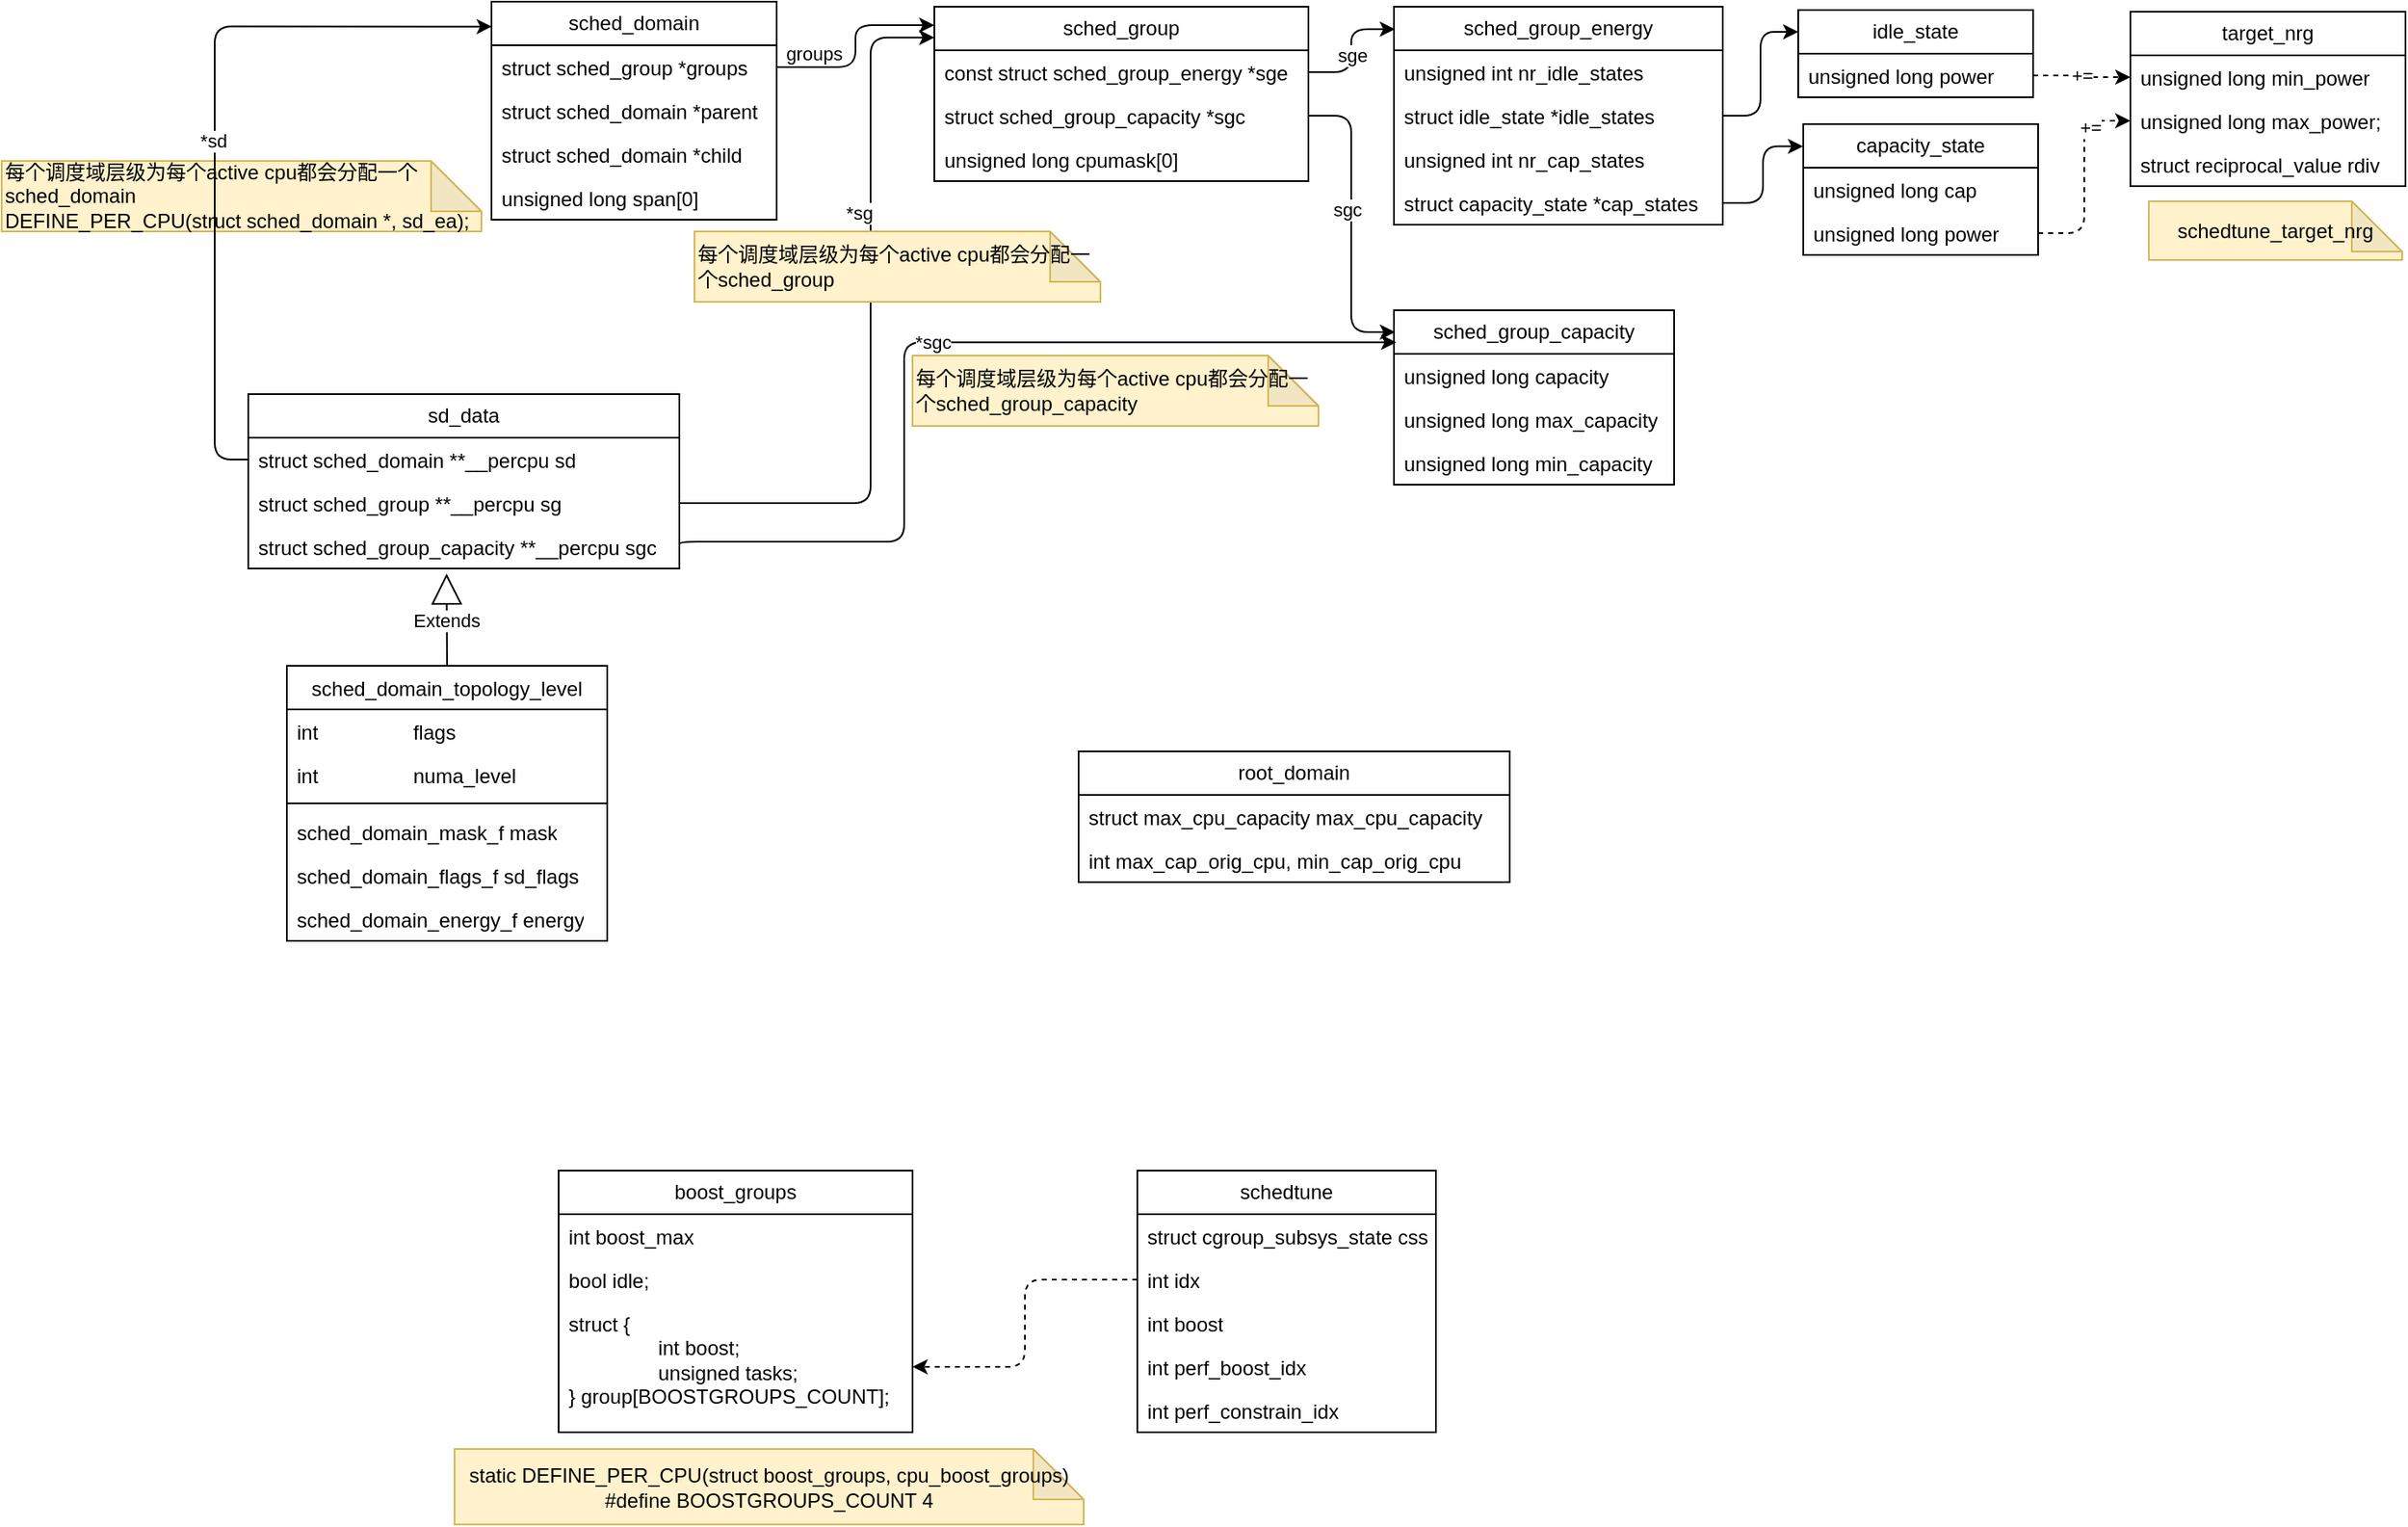 <mxfile version="24.2.1" type="github">
  <diagram name="第 1 页" id="01agbYeh8jdvlxJhbr0P">
    <mxGraphModel dx="1918" dy="1105" grid="0" gridSize="10" guides="0" tooltips="1" connect="1" arrows="1" fold="1" page="0" pageScale="1" pageWidth="827" pageHeight="1169" math="0" shadow="0">
      <root>
        <mxCell id="0" />
        <mxCell id="1" parent="0" />
        <mxCell id="DIjDcMSTwJ1lfGA5DYHn-1" value="target_nrg" style="swimlane;fontStyle=0;childLayout=stackLayout;horizontal=1;startSize=26;fillColor=none;horizontalStack=0;resizeParent=1;resizeParentMax=0;resizeLast=0;collapsible=1;marginBottom=0;whiteSpace=wrap;html=1;" parent="1" vertex="1">
          <mxGeometry x="1111" y="-103" width="164" height="104" as="geometry" />
        </mxCell>
        <mxCell id="DIjDcMSTwJ1lfGA5DYHn-2" value="unsigned long min_power" style="text;strokeColor=none;fillColor=none;align=left;verticalAlign=top;spacingLeft=4;spacingRight=4;overflow=hidden;rotatable=0;points=[[0,0.5],[1,0.5]];portConstraint=eastwest;whiteSpace=wrap;html=1;" parent="DIjDcMSTwJ1lfGA5DYHn-1" vertex="1">
          <mxGeometry y="26" width="164" height="26" as="geometry" />
        </mxCell>
        <mxCell id="DIjDcMSTwJ1lfGA5DYHn-3" value="unsigned long max_power;" style="text;strokeColor=none;fillColor=none;align=left;verticalAlign=top;spacingLeft=4;spacingRight=4;overflow=hidden;rotatable=0;points=[[0,0.5],[1,0.5]];portConstraint=eastwest;whiteSpace=wrap;html=1;" parent="DIjDcMSTwJ1lfGA5DYHn-1" vertex="1">
          <mxGeometry y="52" width="164" height="26" as="geometry" />
        </mxCell>
        <mxCell id="DIjDcMSTwJ1lfGA5DYHn-4" value="struct reciprocal_value rdiv" style="text;strokeColor=none;fillColor=none;align=left;verticalAlign=top;spacingLeft=4;spacingRight=4;overflow=hidden;rotatable=0;points=[[0,0.5],[1,0.5]];portConstraint=eastwest;whiteSpace=wrap;html=1;" parent="DIjDcMSTwJ1lfGA5DYHn-1" vertex="1">
          <mxGeometry y="78" width="164" height="26" as="geometry" />
        </mxCell>
        <mxCell id="DIjDcMSTwJ1lfGA5DYHn-5" value="sched_domain" style="swimlane;fontStyle=0;childLayout=stackLayout;horizontal=1;startSize=26;fillColor=none;horizontalStack=0;resizeParent=1;resizeParentMax=0;resizeLast=0;collapsible=1;marginBottom=0;whiteSpace=wrap;html=1;" parent="1" vertex="1">
          <mxGeometry x="134" y="-109" width="170" height="130" as="geometry" />
        </mxCell>
        <mxCell id="DIjDcMSTwJ1lfGA5DYHn-6" value="struct sched_group *groups" style="text;strokeColor=none;fillColor=none;align=left;verticalAlign=top;spacingLeft=4;spacingRight=4;overflow=hidden;rotatable=0;points=[[0,0.5],[1,0.5]];portConstraint=eastwest;whiteSpace=wrap;html=1;" parent="DIjDcMSTwJ1lfGA5DYHn-5" vertex="1">
          <mxGeometry y="26" width="170" height="26" as="geometry" />
        </mxCell>
        <mxCell id="DIjDcMSTwJ1lfGA5DYHn-7" value="struct sched_domain *parent" style="text;strokeColor=none;fillColor=none;align=left;verticalAlign=top;spacingLeft=4;spacingRight=4;overflow=hidden;rotatable=0;points=[[0,0.5],[1,0.5]];portConstraint=eastwest;whiteSpace=wrap;html=1;" parent="DIjDcMSTwJ1lfGA5DYHn-5" vertex="1">
          <mxGeometry y="52" width="170" height="26" as="geometry" />
        </mxCell>
        <mxCell id="VDW7BR7wvnO6Wit2rarF-36" value="struct sched_domain *child" style="text;strokeColor=none;fillColor=none;align=left;verticalAlign=top;spacingLeft=4;spacingRight=4;overflow=hidden;rotatable=0;points=[[0,0.5],[1,0.5]];portConstraint=eastwest;whiteSpace=wrap;html=1;" parent="DIjDcMSTwJ1lfGA5DYHn-5" vertex="1">
          <mxGeometry y="78" width="170" height="26" as="geometry" />
        </mxCell>
        <mxCell id="DIjDcMSTwJ1lfGA5DYHn-8" value="unsigned long span[0]" style="text;strokeColor=none;fillColor=none;align=left;verticalAlign=top;spacingLeft=4;spacingRight=4;overflow=hidden;rotatable=0;points=[[0,0.5],[1,0.5]];portConstraint=eastwest;whiteSpace=wrap;html=1;" parent="DIjDcMSTwJ1lfGA5DYHn-5" vertex="1">
          <mxGeometry y="104" width="170" height="26" as="geometry" />
        </mxCell>
        <mxCell id="DIjDcMSTwJ1lfGA5DYHn-9" value="sched_group" style="swimlane;fontStyle=0;childLayout=stackLayout;horizontal=1;startSize=26;fillColor=none;horizontalStack=0;resizeParent=1;resizeParentMax=0;resizeLast=0;collapsible=1;marginBottom=0;whiteSpace=wrap;html=1;" parent="1" vertex="1">
          <mxGeometry x="398" y="-106" width="223" height="104" as="geometry" />
        </mxCell>
        <mxCell id="DIjDcMSTwJ1lfGA5DYHn-10" value="const struct sched_group_energy *sge" style="text;strokeColor=none;fillColor=none;align=left;verticalAlign=top;spacingLeft=4;spacingRight=4;overflow=hidden;rotatable=0;points=[[0,0.5],[1,0.5]];portConstraint=eastwest;whiteSpace=wrap;html=1;" parent="DIjDcMSTwJ1lfGA5DYHn-9" vertex="1">
          <mxGeometry y="26" width="223" height="26" as="geometry" />
        </mxCell>
        <mxCell id="DIjDcMSTwJ1lfGA5DYHn-11" value="struct sched_group_capacity *sgc" style="text;strokeColor=none;fillColor=none;align=left;verticalAlign=top;spacingLeft=4;spacingRight=4;overflow=hidden;rotatable=0;points=[[0,0.5],[1,0.5]];portConstraint=eastwest;whiteSpace=wrap;html=1;" parent="DIjDcMSTwJ1lfGA5DYHn-9" vertex="1">
          <mxGeometry y="52" width="223" height="26" as="geometry" />
        </mxCell>
        <mxCell id="DIjDcMSTwJ1lfGA5DYHn-12" value="unsigned long cpumask[0]" style="text;strokeColor=none;fillColor=none;align=left;verticalAlign=top;spacingLeft=4;spacingRight=4;overflow=hidden;rotatable=0;points=[[0,0.5],[1,0.5]];portConstraint=eastwest;whiteSpace=wrap;html=1;" parent="DIjDcMSTwJ1lfGA5DYHn-9" vertex="1">
          <mxGeometry y="78" width="223" height="26" as="geometry" />
        </mxCell>
        <mxCell id="DIjDcMSTwJ1lfGA5DYHn-13" style="edgeStyle=orthogonalEdgeStyle;rounded=1;orthogonalLoop=1;jettySize=auto;html=1;entryX=0;entryY=0.106;entryDx=0;entryDy=0;entryPerimeter=0;curved=0;" parent="1" source="DIjDcMSTwJ1lfGA5DYHn-6" target="DIjDcMSTwJ1lfGA5DYHn-9" edge="1">
          <mxGeometry relative="1" as="geometry">
            <mxPoint x="380" y="-22" as="targetPoint" />
          </mxGeometry>
        </mxCell>
        <mxCell id="DIjDcMSTwJ1lfGA5DYHn-14" value="groups" style="edgeLabel;html=1;align=center;verticalAlign=middle;resizable=0;points=[];" parent="DIjDcMSTwJ1lfGA5DYHn-13" vertex="1" connectable="0">
          <mxGeometry x="-0.268" y="2" relative="1" as="geometry">
            <mxPoint x="-22" y="-6" as="offset" />
          </mxGeometry>
        </mxCell>
        <mxCell id="DIjDcMSTwJ1lfGA5DYHn-15" value="boost_groups" style="swimlane;fontStyle=0;childLayout=stackLayout;horizontal=1;startSize=26;fillColor=none;horizontalStack=0;resizeParent=1;resizeParentMax=0;resizeLast=0;collapsible=1;marginBottom=0;whiteSpace=wrap;html=1;" parent="1" vertex="1">
          <mxGeometry x="174" y="588" width="211" height="156" as="geometry" />
        </mxCell>
        <mxCell id="DIjDcMSTwJ1lfGA5DYHn-16" value="int boost_max" style="text;strokeColor=none;fillColor=none;align=left;verticalAlign=top;spacingLeft=4;spacingRight=4;overflow=hidden;rotatable=0;points=[[0,0.5],[1,0.5]];portConstraint=eastwest;whiteSpace=wrap;html=1;" parent="DIjDcMSTwJ1lfGA5DYHn-15" vertex="1">
          <mxGeometry y="26" width="211" height="26" as="geometry" />
        </mxCell>
        <mxCell id="DIjDcMSTwJ1lfGA5DYHn-17" value="bool idle;" style="text;strokeColor=none;fillColor=none;align=left;verticalAlign=top;spacingLeft=4;spacingRight=4;overflow=hidden;rotatable=0;points=[[0,0.5],[1,0.5]];portConstraint=eastwest;whiteSpace=wrap;html=1;" parent="DIjDcMSTwJ1lfGA5DYHn-15" vertex="1">
          <mxGeometry y="52" width="211" height="26" as="geometry" />
        </mxCell>
        <mxCell id="DIjDcMSTwJ1lfGA5DYHn-18" value="&lt;div&gt;struct {&lt;/div&gt;&lt;div&gt;&lt;span style=&quot;background-color: initial;&quot;&gt;&amp;nbsp; &amp;nbsp; &amp;nbsp; &amp;nbsp; &amp;nbsp; &amp;nbsp; &amp;nbsp; &amp;nbsp; int boost;&lt;/span&gt;&lt;br&gt;&lt;/div&gt;&lt;div&gt;&lt;span style=&quot;background-color: initial;&quot;&gt;&amp;nbsp; &amp;nbsp; &amp;nbsp; &amp;nbsp; &amp;nbsp; &amp;nbsp; &amp;nbsp; &amp;nbsp; unsigned tasks;&lt;/span&gt;&lt;/div&gt;&lt;div&gt;&lt;span style=&quot;background-color: initial;&quot;&gt;} group[BOOSTGROUPS_COUNT];&lt;/span&gt;&lt;/div&gt;" style="text;strokeColor=none;fillColor=none;align=left;verticalAlign=top;spacingLeft=4;spacingRight=4;overflow=hidden;rotatable=0;points=[[0,0.5],[1,0.5]];portConstraint=eastwest;whiteSpace=wrap;html=1;" parent="DIjDcMSTwJ1lfGA5DYHn-15" vertex="1">
          <mxGeometry y="78" width="211" height="78" as="geometry" />
        </mxCell>
        <mxCell id="DIjDcMSTwJ1lfGA5DYHn-24" value="schedtune" style="swimlane;fontStyle=0;childLayout=stackLayout;horizontal=1;startSize=26;fillColor=none;horizontalStack=0;resizeParent=1;resizeParentMax=0;resizeLast=0;collapsible=1;marginBottom=0;whiteSpace=wrap;html=1;" parent="1" vertex="1">
          <mxGeometry x="519" y="588" width="178" height="156" as="geometry" />
        </mxCell>
        <mxCell id="DIjDcMSTwJ1lfGA5DYHn-25" value="struct cgroup_subsys_state css" style="text;strokeColor=none;fillColor=none;align=left;verticalAlign=top;spacingLeft=4;spacingRight=4;overflow=hidden;rotatable=0;points=[[0,0.5],[1,0.5]];portConstraint=eastwest;whiteSpace=wrap;html=1;" parent="DIjDcMSTwJ1lfGA5DYHn-24" vertex="1">
          <mxGeometry y="26" width="178" height="26" as="geometry" />
        </mxCell>
        <mxCell id="DIjDcMSTwJ1lfGA5DYHn-26" value="int idx" style="text;strokeColor=none;fillColor=none;align=left;verticalAlign=top;spacingLeft=4;spacingRight=4;overflow=hidden;rotatable=0;points=[[0,0.5],[1,0.5]];portConstraint=eastwest;whiteSpace=wrap;html=1;" parent="DIjDcMSTwJ1lfGA5DYHn-24" vertex="1">
          <mxGeometry y="52" width="178" height="26" as="geometry" />
        </mxCell>
        <mxCell id="DIjDcMSTwJ1lfGA5DYHn-27" value="int boost" style="text;strokeColor=none;fillColor=none;align=left;verticalAlign=top;spacingLeft=4;spacingRight=4;overflow=hidden;rotatable=0;points=[[0,0.5],[1,0.5]];portConstraint=eastwest;whiteSpace=wrap;html=1;" parent="DIjDcMSTwJ1lfGA5DYHn-24" vertex="1">
          <mxGeometry y="78" width="178" height="26" as="geometry" />
        </mxCell>
        <mxCell id="DIjDcMSTwJ1lfGA5DYHn-28" value="int perf_boost_idx" style="text;strokeColor=none;fillColor=none;align=left;verticalAlign=top;spacingLeft=4;spacingRight=4;overflow=hidden;rotatable=0;points=[[0,0.5],[1,0.5]];portConstraint=eastwest;whiteSpace=wrap;html=1;" parent="DIjDcMSTwJ1lfGA5DYHn-24" vertex="1">
          <mxGeometry y="104" width="178" height="26" as="geometry" />
        </mxCell>
        <mxCell id="DIjDcMSTwJ1lfGA5DYHn-29" value="int perf_constrain_idx" style="text;strokeColor=none;fillColor=none;align=left;verticalAlign=top;spacingLeft=4;spacingRight=4;overflow=hidden;rotatable=0;points=[[0,0.5],[1,0.5]];portConstraint=eastwest;whiteSpace=wrap;html=1;" parent="DIjDcMSTwJ1lfGA5DYHn-24" vertex="1">
          <mxGeometry y="130" width="178" height="26" as="geometry" />
        </mxCell>
        <mxCell id="DIjDcMSTwJ1lfGA5DYHn-30" value="static DEFINE_PER_CPU(struct boost_groups, cpu_boost_groups)&lt;div&gt;#define BOOSTGROUPS_COUNT 4&lt;br&gt;&lt;/div&gt;" style="shape=note;whiteSpace=wrap;html=1;backgroundOutline=1;darkOpacity=0.05;fillColor=#fff2cc;strokeColor=#d6b656;" parent="1" vertex="1">
          <mxGeometry x="112" y="754" width="375" height="45" as="geometry" />
        </mxCell>
        <mxCell id="DIjDcMSTwJ1lfGA5DYHn-31" style="edgeStyle=orthogonalEdgeStyle;rounded=1;orthogonalLoop=1;jettySize=auto;html=1;entryX=1;entryY=0.5;entryDx=0;entryDy=0;curved=0;dashed=1;" parent="1" source="DIjDcMSTwJ1lfGA5DYHn-26" target="DIjDcMSTwJ1lfGA5DYHn-18" edge="1">
          <mxGeometry relative="1" as="geometry" />
        </mxCell>
        <mxCell id="VDW7BR7wvnO6Wit2rarF-1" value="schedtune_target_nrg" style="shape=note;whiteSpace=wrap;html=1;backgroundOutline=1;darkOpacity=0.05;fillColor=#fff2cc;strokeColor=#d6b656;" parent="1" vertex="1">
          <mxGeometry x="1122" y="10" width="151" height="35" as="geometry" />
        </mxCell>
        <mxCell id="VDW7BR7wvnO6Wit2rarF-11" value="sched_group_capacity" style="swimlane;fontStyle=0;childLayout=stackLayout;horizontal=1;startSize=26;fillColor=none;horizontalStack=0;resizeParent=1;resizeParentMax=0;resizeLast=0;collapsible=1;marginBottom=0;whiteSpace=wrap;html=1;" parent="1" vertex="1">
          <mxGeometry x="672" y="75" width="167" height="104" as="geometry" />
        </mxCell>
        <mxCell id="VDW7BR7wvnO6Wit2rarF-12" value="unsigned long capacity" style="text;strokeColor=none;fillColor=none;align=left;verticalAlign=top;spacingLeft=4;spacingRight=4;overflow=hidden;rotatable=0;points=[[0,0.5],[1,0.5]];portConstraint=eastwest;whiteSpace=wrap;html=1;" parent="VDW7BR7wvnO6Wit2rarF-11" vertex="1">
          <mxGeometry y="26" width="167" height="26" as="geometry" />
        </mxCell>
        <mxCell id="VDW7BR7wvnO6Wit2rarF-13" value="unsigned long max_capacity" style="text;strokeColor=none;fillColor=none;align=left;verticalAlign=top;spacingLeft=4;spacingRight=4;overflow=hidden;rotatable=0;points=[[0,0.5],[1,0.5]];portConstraint=eastwest;whiteSpace=wrap;html=1;" parent="VDW7BR7wvnO6Wit2rarF-11" vertex="1">
          <mxGeometry y="52" width="167" height="26" as="geometry" />
        </mxCell>
        <mxCell id="VDW7BR7wvnO6Wit2rarF-14" value="unsigned long min_capacity" style="text;strokeColor=none;fillColor=none;align=left;verticalAlign=top;spacingLeft=4;spacingRight=4;overflow=hidden;rotatable=0;points=[[0,0.5],[1,0.5]];portConstraint=eastwest;whiteSpace=wrap;html=1;" parent="VDW7BR7wvnO6Wit2rarF-11" vertex="1">
          <mxGeometry y="78" width="167" height="26" as="geometry" />
        </mxCell>
        <mxCell id="VDW7BR7wvnO6Wit2rarF-16" style="edgeStyle=orthogonalEdgeStyle;rounded=1;orthogonalLoop=1;jettySize=auto;html=1;entryX=0.004;entryY=0.125;entryDx=0;entryDy=0;entryPerimeter=0;exitX=1;exitY=0.5;exitDx=0;exitDy=0;curved=0;" parent="1" source="DIjDcMSTwJ1lfGA5DYHn-11" target="VDW7BR7wvnO6Wit2rarF-11" edge="1">
          <mxGeometry relative="1" as="geometry" />
        </mxCell>
        <mxCell id="VDW7BR7wvnO6Wit2rarF-17" value="sgc" style="edgeLabel;html=1;align=center;verticalAlign=middle;resizable=0;points=[];" parent="VDW7BR7wvnO6Wit2rarF-16" vertex="1" connectable="0">
          <mxGeometry x="-0.1" y="-2" relative="1" as="geometry">
            <mxPoint x="-1" as="offset" />
          </mxGeometry>
        </mxCell>
        <mxCell id="VDW7BR7wvnO6Wit2rarF-18" value="sched_group_energy" style="swimlane;fontStyle=0;childLayout=stackLayout;horizontal=1;startSize=26;fillColor=none;horizontalStack=0;resizeParent=1;resizeParentMax=0;resizeLast=0;collapsible=1;marginBottom=0;whiteSpace=wrap;html=1;" parent="1" vertex="1">
          <mxGeometry x="672" y="-106" width="196" height="130" as="geometry" />
        </mxCell>
        <mxCell id="VDW7BR7wvnO6Wit2rarF-19" value="unsigned int nr_idle_states" style="text;strokeColor=none;fillColor=none;align=left;verticalAlign=top;spacingLeft=4;spacingRight=4;overflow=hidden;rotatable=0;points=[[0,0.5],[1,0.5]];portConstraint=eastwest;whiteSpace=wrap;html=1;" parent="VDW7BR7wvnO6Wit2rarF-18" vertex="1">
          <mxGeometry y="26" width="196" height="26" as="geometry" />
        </mxCell>
        <mxCell id="VDW7BR7wvnO6Wit2rarF-20" value="struct idle_state *idle_states" style="text;strokeColor=none;fillColor=none;align=left;verticalAlign=top;spacingLeft=4;spacingRight=4;overflow=hidden;rotatable=0;points=[[0,0.5],[1,0.5]];portConstraint=eastwest;whiteSpace=wrap;html=1;" parent="VDW7BR7wvnO6Wit2rarF-18" vertex="1">
          <mxGeometry y="52" width="196" height="26" as="geometry" />
        </mxCell>
        <mxCell id="VDW7BR7wvnO6Wit2rarF-21" value="unsigned int nr_cap_states" style="text;strokeColor=none;fillColor=none;align=left;verticalAlign=top;spacingLeft=4;spacingRight=4;overflow=hidden;rotatable=0;points=[[0,0.5],[1,0.5]];portConstraint=eastwest;whiteSpace=wrap;html=1;" parent="VDW7BR7wvnO6Wit2rarF-18" vertex="1">
          <mxGeometry y="78" width="196" height="26" as="geometry" />
        </mxCell>
        <mxCell id="VDW7BR7wvnO6Wit2rarF-22" value="struct capacity_state *cap_states" style="text;strokeColor=none;fillColor=none;align=left;verticalAlign=top;spacingLeft=4;spacingRight=4;overflow=hidden;rotatable=0;points=[[0,0.5],[1,0.5]];portConstraint=eastwest;whiteSpace=wrap;html=1;" parent="VDW7BR7wvnO6Wit2rarF-18" vertex="1">
          <mxGeometry y="104" width="196" height="26" as="geometry" />
        </mxCell>
        <mxCell id="VDW7BR7wvnO6Wit2rarF-23" style="edgeStyle=orthogonalEdgeStyle;rounded=1;orthogonalLoop=1;jettySize=auto;html=1;entryX=0.003;entryY=0.103;entryDx=0;entryDy=0;entryPerimeter=0;curved=0;" parent="1" source="DIjDcMSTwJ1lfGA5DYHn-10" target="VDW7BR7wvnO6Wit2rarF-18" edge="1">
          <mxGeometry relative="1" as="geometry" />
        </mxCell>
        <mxCell id="VDW7BR7wvnO6Wit2rarF-24" value="sge" style="edgeLabel;html=1;align=center;verticalAlign=middle;resizable=0;points=[];" parent="VDW7BR7wvnO6Wit2rarF-23" vertex="1" connectable="0">
          <mxGeometry x="-0.063" relative="1" as="geometry">
            <mxPoint as="offset" />
          </mxGeometry>
        </mxCell>
        <mxCell id="VDW7BR7wvnO6Wit2rarF-25" value="idle_state" style="swimlane;fontStyle=0;childLayout=stackLayout;horizontal=1;startSize=26;fillColor=none;horizontalStack=0;resizeParent=1;resizeParentMax=0;resizeLast=0;collapsible=1;marginBottom=0;whiteSpace=wrap;html=1;" parent="1" vertex="1">
          <mxGeometry x="913" y="-104" width="140" height="52" as="geometry" />
        </mxCell>
        <mxCell id="VDW7BR7wvnO6Wit2rarF-26" value="unsigned long power" style="text;strokeColor=none;fillColor=none;align=left;verticalAlign=top;spacingLeft=4;spacingRight=4;overflow=hidden;rotatable=0;points=[[0,0.5],[1,0.5]];portConstraint=eastwest;whiteSpace=wrap;html=1;" parent="VDW7BR7wvnO6Wit2rarF-25" vertex="1">
          <mxGeometry y="26" width="140" height="26" as="geometry" />
        </mxCell>
        <mxCell id="VDW7BR7wvnO6Wit2rarF-29" style="edgeStyle=orthogonalEdgeStyle;rounded=1;orthogonalLoop=1;jettySize=auto;html=1;entryX=0;entryY=0.25;entryDx=0;entryDy=0;curved=0;" parent="1" source="VDW7BR7wvnO6Wit2rarF-20" target="VDW7BR7wvnO6Wit2rarF-25" edge="1">
          <mxGeometry relative="1" as="geometry" />
        </mxCell>
        <mxCell id="VDW7BR7wvnO6Wit2rarF-30" value="capacity_state" style="swimlane;fontStyle=0;childLayout=stackLayout;horizontal=1;startSize=26;fillColor=none;horizontalStack=0;resizeParent=1;resizeParentMax=0;resizeLast=0;collapsible=1;marginBottom=0;whiteSpace=wrap;html=1;" parent="1" vertex="1">
          <mxGeometry x="916" y="-36" width="140" height="78" as="geometry" />
        </mxCell>
        <mxCell id="VDW7BR7wvnO6Wit2rarF-31" value="unsigned long cap" style="text;strokeColor=none;fillColor=none;align=left;verticalAlign=top;spacingLeft=4;spacingRight=4;overflow=hidden;rotatable=0;points=[[0,0.5],[1,0.5]];portConstraint=eastwest;whiteSpace=wrap;html=1;" parent="VDW7BR7wvnO6Wit2rarF-30" vertex="1">
          <mxGeometry y="26" width="140" height="26" as="geometry" />
        </mxCell>
        <mxCell id="VDW7BR7wvnO6Wit2rarF-32" value="unsigned long power" style="text;strokeColor=none;fillColor=none;align=left;verticalAlign=top;spacingLeft=4;spacingRight=4;overflow=hidden;rotatable=0;points=[[0,0.5],[1,0.5]];portConstraint=eastwest;whiteSpace=wrap;html=1;" parent="VDW7BR7wvnO6Wit2rarF-30" vertex="1">
          <mxGeometry y="52" width="140" height="26" as="geometry" />
        </mxCell>
        <mxCell id="VDW7BR7wvnO6Wit2rarF-34" style="edgeStyle=orthogonalEdgeStyle;rounded=1;orthogonalLoop=1;jettySize=auto;html=1;entryX=-0.001;entryY=0.17;entryDx=0;entryDy=0;entryPerimeter=0;curved=0;" parent="1" source="VDW7BR7wvnO6Wit2rarF-22" target="VDW7BR7wvnO6Wit2rarF-30" edge="1">
          <mxGeometry relative="1" as="geometry" />
        </mxCell>
        <mxCell id="VDW7BR7wvnO6Wit2rarF-37" value="&lt;div&gt;每个调度域层级为每个active cpu都会分配一个sched_domain&lt;/div&gt;DEFINE_PER_CPU(struct sched_domain *, sd_ea);" style="shape=note;whiteSpace=wrap;html=1;backgroundOutline=1;darkOpacity=0.05;fillColor=#fff2cc;strokeColor=#d6b656;align=left;" parent="1" vertex="1">
          <mxGeometry x="-158" y="-14" width="286" height="42" as="geometry" />
        </mxCell>
        <mxCell id="VDW7BR7wvnO6Wit2rarF-54" style="edgeStyle=orthogonalEdgeStyle;rounded=1;orthogonalLoop=1;jettySize=auto;html=1;entryX=0;entryY=0.5;entryDx=0;entryDy=0;curved=0;dashed=1;" parent="1" source="VDW7BR7wvnO6Wit2rarF-26" target="DIjDcMSTwJ1lfGA5DYHn-2" edge="1">
          <mxGeometry relative="1" as="geometry" />
        </mxCell>
        <mxCell id="VDW7BR7wvnO6Wit2rarF-56" value="+=" style="edgeLabel;html=1;align=center;verticalAlign=middle;resizable=0;points=[];" parent="VDW7BR7wvnO6Wit2rarF-54" vertex="1" connectable="0">
          <mxGeometry x="-0.027" relative="1" as="geometry">
            <mxPoint as="offset" />
          </mxGeometry>
        </mxCell>
        <mxCell id="VDW7BR7wvnO6Wit2rarF-55" style="edgeStyle=orthogonalEdgeStyle;rounded=1;orthogonalLoop=1;jettySize=auto;html=1;entryX=0;entryY=0.5;entryDx=0;entryDy=0;curved=0;dashed=1;" parent="1" source="VDW7BR7wvnO6Wit2rarF-32" target="DIjDcMSTwJ1lfGA5DYHn-3" edge="1">
          <mxGeometry relative="1" as="geometry" />
        </mxCell>
        <mxCell id="VDW7BR7wvnO6Wit2rarF-57" value="+=" style="edgeLabel;html=1;align=center;verticalAlign=middle;resizable=0;points=[];" parent="VDW7BR7wvnO6Wit2rarF-55" vertex="1" connectable="0">
          <mxGeometry x="0.481" y="-3" relative="1" as="geometry">
            <mxPoint as="offset" />
          </mxGeometry>
        </mxCell>
        <mxCell id="XPc6dLiuJMic1bVL03bc-5" value="sd_data" style="swimlane;fontStyle=0;childLayout=stackLayout;horizontal=1;startSize=26;fillColor=none;horizontalStack=0;resizeParent=1;resizeParentMax=0;resizeLast=0;collapsible=1;marginBottom=0;whiteSpace=wrap;html=1;" vertex="1" parent="1">
          <mxGeometry x="-11" y="125" width="257" height="104" as="geometry" />
        </mxCell>
        <mxCell id="XPc6dLiuJMic1bVL03bc-6" value="struct sched_domain **__percpu sd" style="text;strokeColor=none;fillColor=none;align=left;verticalAlign=top;spacingLeft=4;spacingRight=4;overflow=hidden;rotatable=0;points=[[0,0.5],[1,0.5]];portConstraint=eastwest;whiteSpace=wrap;html=1;" vertex="1" parent="XPc6dLiuJMic1bVL03bc-5">
          <mxGeometry y="26" width="257" height="26" as="geometry" />
        </mxCell>
        <mxCell id="XPc6dLiuJMic1bVL03bc-7" value="struct sched_group **__percpu sg" style="text;strokeColor=none;fillColor=none;align=left;verticalAlign=top;spacingLeft=4;spacingRight=4;overflow=hidden;rotatable=0;points=[[0,0.5],[1,0.5]];portConstraint=eastwest;whiteSpace=wrap;html=1;" vertex="1" parent="XPc6dLiuJMic1bVL03bc-5">
          <mxGeometry y="52" width="257" height="26" as="geometry" />
        </mxCell>
        <mxCell id="XPc6dLiuJMic1bVL03bc-8" value="struct sched_group_capacity **__percpu sgc" style="text;strokeColor=none;fillColor=none;align=left;verticalAlign=top;spacingLeft=4;spacingRight=4;overflow=hidden;rotatable=0;points=[[0,0.5],[1,0.5]];portConstraint=eastwest;whiteSpace=wrap;html=1;" vertex="1" parent="XPc6dLiuJMic1bVL03bc-5">
          <mxGeometry y="78" width="257" height="26" as="geometry" />
        </mxCell>
        <mxCell id="XPc6dLiuJMic1bVL03bc-9" value="&lt;span style=&quot;font-weight: 400;&quot;&gt;sched_domain_topology_level&lt;/span&gt;" style="swimlane;fontStyle=1;align=center;verticalAlign=top;childLayout=stackLayout;horizontal=1;startSize=26;horizontalStack=0;resizeParent=1;resizeParentMax=0;resizeLast=0;collapsible=1;marginBottom=0;whiteSpace=wrap;html=1;" vertex="1" parent="1">
          <mxGeometry x="12" y="287" width="191" height="164" as="geometry" />
        </mxCell>
        <mxCell id="XPc6dLiuJMic1bVL03bc-10" value="int&amp;nbsp; &amp;nbsp; &amp;nbsp; &amp;nbsp; &amp;nbsp; &amp;nbsp; &amp;nbsp; &amp;nbsp; &amp;nbsp;flags" style="text;strokeColor=none;fillColor=none;align=left;verticalAlign=top;spacingLeft=4;spacingRight=4;overflow=hidden;rotatable=0;points=[[0,0.5],[1,0.5]];portConstraint=eastwest;whiteSpace=wrap;html=1;" vertex="1" parent="XPc6dLiuJMic1bVL03bc-9">
          <mxGeometry y="26" width="191" height="26" as="geometry" />
        </mxCell>
        <mxCell id="XPc6dLiuJMic1bVL03bc-14" value="int&amp;nbsp; &amp;nbsp; &amp;nbsp; &amp;nbsp; &amp;nbsp; &amp;nbsp; &amp;nbsp; &amp;nbsp; &amp;nbsp;numa_level" style="text;strokeColor=none;fillColor=none;align=left;verticalAlign=top;spacingLeft=4;spacingRight=4;overflow=hidden;rotatable=0;points=[[0,0.5],[1,0.5]];portConstraint=eastwest;whiteSpace=wrap;html=1;" vertex="1" parent="XPc6dLiuJMic1bVL03bc-9">
          <mxGeometry y="52" width="191" height="26" as="geometry" />
        </mxCell>
        <mxCell id="XPc6dLiuJMic1bVL03bc-11" value="" style="line;strokeWidth=1;fillColor=none;align=left;verticalAlign=middle;spacingTop=-1;spacingLeft=3;spacingRight=3;rotatable=0;labelPosition=right;points=[];portConstraint=eastwest;strokeColor=inherit;" vertex="1" parent="XPc6dLiuJMic1bVL03bc-9">
          <mxGeometry y="78" width="191" height="8" as="geometry" />
        </mxCell>
        <mxCell id="XPc6dLiuJMic1bVL03bc-12" value="sched_domain_mask_f mask" style="text;strokeColor=none;fillColor=none;align=left;verticalAlign=top;spacingLeft=4;spacingRight=4;overflow=hidden;rotatable=0;points=[[0,0.5],[1,0.5]];portConstraint=eastwest;whiteSpace=wrap;html=1;" vertex="1" parent="XPc6dLiuJMic1bVL03bc-9">
          <mxGeometry y="86" width="191" height="26" as="geometry" />
        </mxCell>
        <mxCell id="XPc6dLiuJMic1bVL03bc-13" value="sched_domain_flags_f sd_flags" style="text;strokeColor=none;fillColor=none;align=left;verticalAlign=top;spacingLeft=4;spacingRight=4;overflow=hidden;rotatable=0;points=[[0,0.5],[1,0.5]];portConstraint=eastwest;whiteSpace=wrap;html=1;" vertex="1" parent="XPc6dLiuJMic1bVL03bc-9">
          <mxGeometry y="112" width="191" height="26" as="geometry" />
        </mxCell>
        <mxCell id="XPc6dLiuJMic1bVL03bc-15" value="sched_domain_energy_f energy" style="text;strokeColor=none;fillColor=none;align=left;verticalAlign=top;spacingLeft=4;spacingRight=4;overflow=hidden;rotatable=0;points=[[0,0.5],[1,0.5]];portConstraint=eastwest;whiteSpace=wrap;html=1;" vertex="1" parent="XPc6dLiuJMic1bVL03bc-9">
          <mxGeometry y="138" width="191" height="26" as="geometry" />
        </mxCell>
        <mxCell id="XPc6dLiuJMic1bVL03bc-16" value="Extends" style="endArrow=block;endSize=16;endFill=0;html=1;rounded=0;exitX=0.5;exitY=0;exitDx=0;exitDy=0;entryX=0.46;entryY=1.115;entryDx=0;entryDy=0;entryPerimeter=0;" edge="1" parent="1" source="XPc6dLiuJMic1bVL03bc-9" target="XPc6dLiuJMic1bVL03bc-8">
          <mxGeometry width="160" relative="1" as="geometry">
            <mxPoint x="344" y="290" as="sourcePoint" />
            <mxPoint x="504" y="290" as="targetPoint" />
          </mxGeometry>
        </mxCell>
        <mxCell id="XPc6dLiuJMic1bVL03bc-17" style="edgeStyle=orthogonalEdgeStyle;rounded=1;orthogonalLoop=1;jettySize=auto;html=1;entryX=0.001;entryY=0.114;entryDx=0;entryDy=0;entryPerimeter=0;curved=0;exitX=0;exitY=0.5;exitDx=0;exitDy=0;" edge="1" parent="1" source="XPc6dLiuJMic1bVL03bc-6" target="DIjDcMSTwJ1lfGA5DYHn-5">
          <mxGeometry relative="1" as="geometry" />
        </mxCell>
        <mxCell id="XPc6dLiuJMic1bVL03bc-18" value="*sd" style="edgeLabel;html=1;align=center;verticalAlign=middle;resizable=0;points=[];" vertex="1" connectable="0" parent="XPc6dLiuJMic1bVL03bc-17">
          <mxGeometry x="-0.051" y="1" relative="1" as="geometry">
            <mxPoint as="offset" />
          </mxGeometry>
        </mxCell>
        <mxCell id="XPc6dLiuJMic1bVL03bc-20" style="edgeStyle=orthogonalEdgeStyle;rounded=1;orthogonalLoop=1;jettySize=auto;html=1;entryX=0;entryY=0.177;entryDx=0;entryDy=0;entryPerimeter=0;curved=0;" edge="1" parent="1" source="XPc6dLiuJMic1bVL03bc-7" target="DIjDcMSTwJ1lfGA5DYHn-9">
          <mxGeometry relative="1" as="geometry">
            <Array as="points">
              <mxPoint x="360" y="190" />
              <mxPoint x="360" y="-88" />
            </Array>
          </mxGeometry>
        </mxCell>
        <mxCell id="XPc6dLiuJMic1bVL03bc-21" value="*sg" style="edgeLabel;html=1;align=center;verticalAlign=middle;resizable=0;points=[];" vertex="1" connectable="0" parent="XPc6dLiuJMic1bVL03bc-20">
          <mxGeometry x="0.19" y="1" relative="1" as="geometry">
            <mxPoint x="-6" y="-32" as="offset" />
          </mxGeometry>
        </mxCell>
        <mxCell id="XPc6dLiuJMic1bVL03bc-22" style="edgeStyle=orthogonalEdgeStyle;rounded=1;orthogonalLoop=1;jettySize=auto;html=1;entryX=0.008;entryY=0.184;entryDx=0;entryDy=0;entryPerimeter=0;curved=0;exitX=1;exitY=0.5;exitDx=0;exitDy=0;" edge="1" parent="1" source="XPc6dLiuJMic1bVL03bc-8" target="VDW7BR7wvnO6Wit2rarF-11">
          <mxGeometry relative="1" as="geometry">
            <Array as="points">
              <mxPoint x="380" y="213" />
              <mxPoint x="380" y="94" />
            </Array>
          </mxGeometry>
        </mxCell>
        <mxCell id="XPc6dLiuJMic1bVL03bc-23" value="*sgc" style="edgeLabel;html=1;align=center;verticalAlign=middle;resizable=0;points=[];" vertex="1" connectable="0" parent="XPc6dLiuJMic1bVL03bc-22">
          <mxGeometry x="0.078" y="4" relative="1" as="geometry">
            <mxPoint x="-23" y="4" as="offset" />
          </mxGeometry>
        </mxCell>
        <mxCell id="XPc6dLiuJMic1bVL03bc-24" value="&lt;div&gt;每个调度域层级为每个active cpu都会分配一个sched_group&lt;/div&gt;" style="shape=note;whiteSpace=wrap;html=1;backgroundOutline=1;darkOpacity=0.05;fillColor=#fff2cc;strokeColor=#d6b656;align=left;" vertex="1" parent="1">
          <mxGeometry x="255" y="28" width="242" height="42" as="geometry" />
        </mxCell>
        <mxCell id="XPc6dLiuJMic1bVL03bc-25" value="&lt;div&gt;每个调度域层级为每个active cpu都会分配一个&lt;span style=&quot;text-align: center; background-color: initial;&quot;&gt;sched_group_capacity&lt;/span&gt;&lt;/div&gt;" style="shape=note;whiteSpace=wrap;html=1;backgroundOutline=1;darkOpacity=0.05;fillColor=#fff2cc;strokeColor=#d6b656;align=left;" vertex="1" parent="1">
          <mxGeometry x="385" y="102" width="242" height="42" as="geometry" />
        </mxCell>
        <mxCell id="XPc6dLiuJMic1bVL03bc-28" value="root_domain" style="swimlane;fontStyle=0;childLayout=stackLayout;horizontal=1;startSize=26;fillColor=none;horizontalStack=0;resizeParent=1;resizeParentMax=0;resizeLast=0;collapsible=1;marginBottom=0;whiteSpace=wrap;html=1;" vertex="1" parent="1">
          <mxGeometry x="484" y="338" width="257" height="78" as="geometry" />
        </mxCell>
        <mxCell id="XPc6dLiuJMic1bVL03bc-29" value="struct max_cpu_capacity max_cpu_capacity" style="text;strokeColor=none;fillColor=none;align=left;verticalAlign=top;spacingLeft=4;spacingRight=4;overflow=hidden;rotatable=0;points=[[0,0.5],[1,0.5]];portConstraint=eastwest;whiteSpace=wrap;html=1;" vertex="1" parent="XPc6dLiuJMic1bVL03bc-28">
          <mxGeometry y="26" width="257" height="26" as="geometry" />
        </mxCell>
        <mxCell id="XPc6dLiuJMic1bVL03bc-30" value="int max_cap_orig_cpu, min_cap_orig_cpu" style="text;strokeColor=none;fillColor=none;align=left;verticalAlign=top;spacingLeft=4;spacingRight=4;overflow=hidden;rotatable=0;points=[[0,0.5],[1,0.5]];portConstraint=eastwest;whiteSpace=wrap;html=1;" vertex="1" parent="XPc6dLiuJMic1bVL03bc-28">
          <mxGeometry y="52" width="257" height="26" as="geometry" />
        </mxCell>
      </root>
    </mxGraphModel>
  </diagram>
</mxfile>

